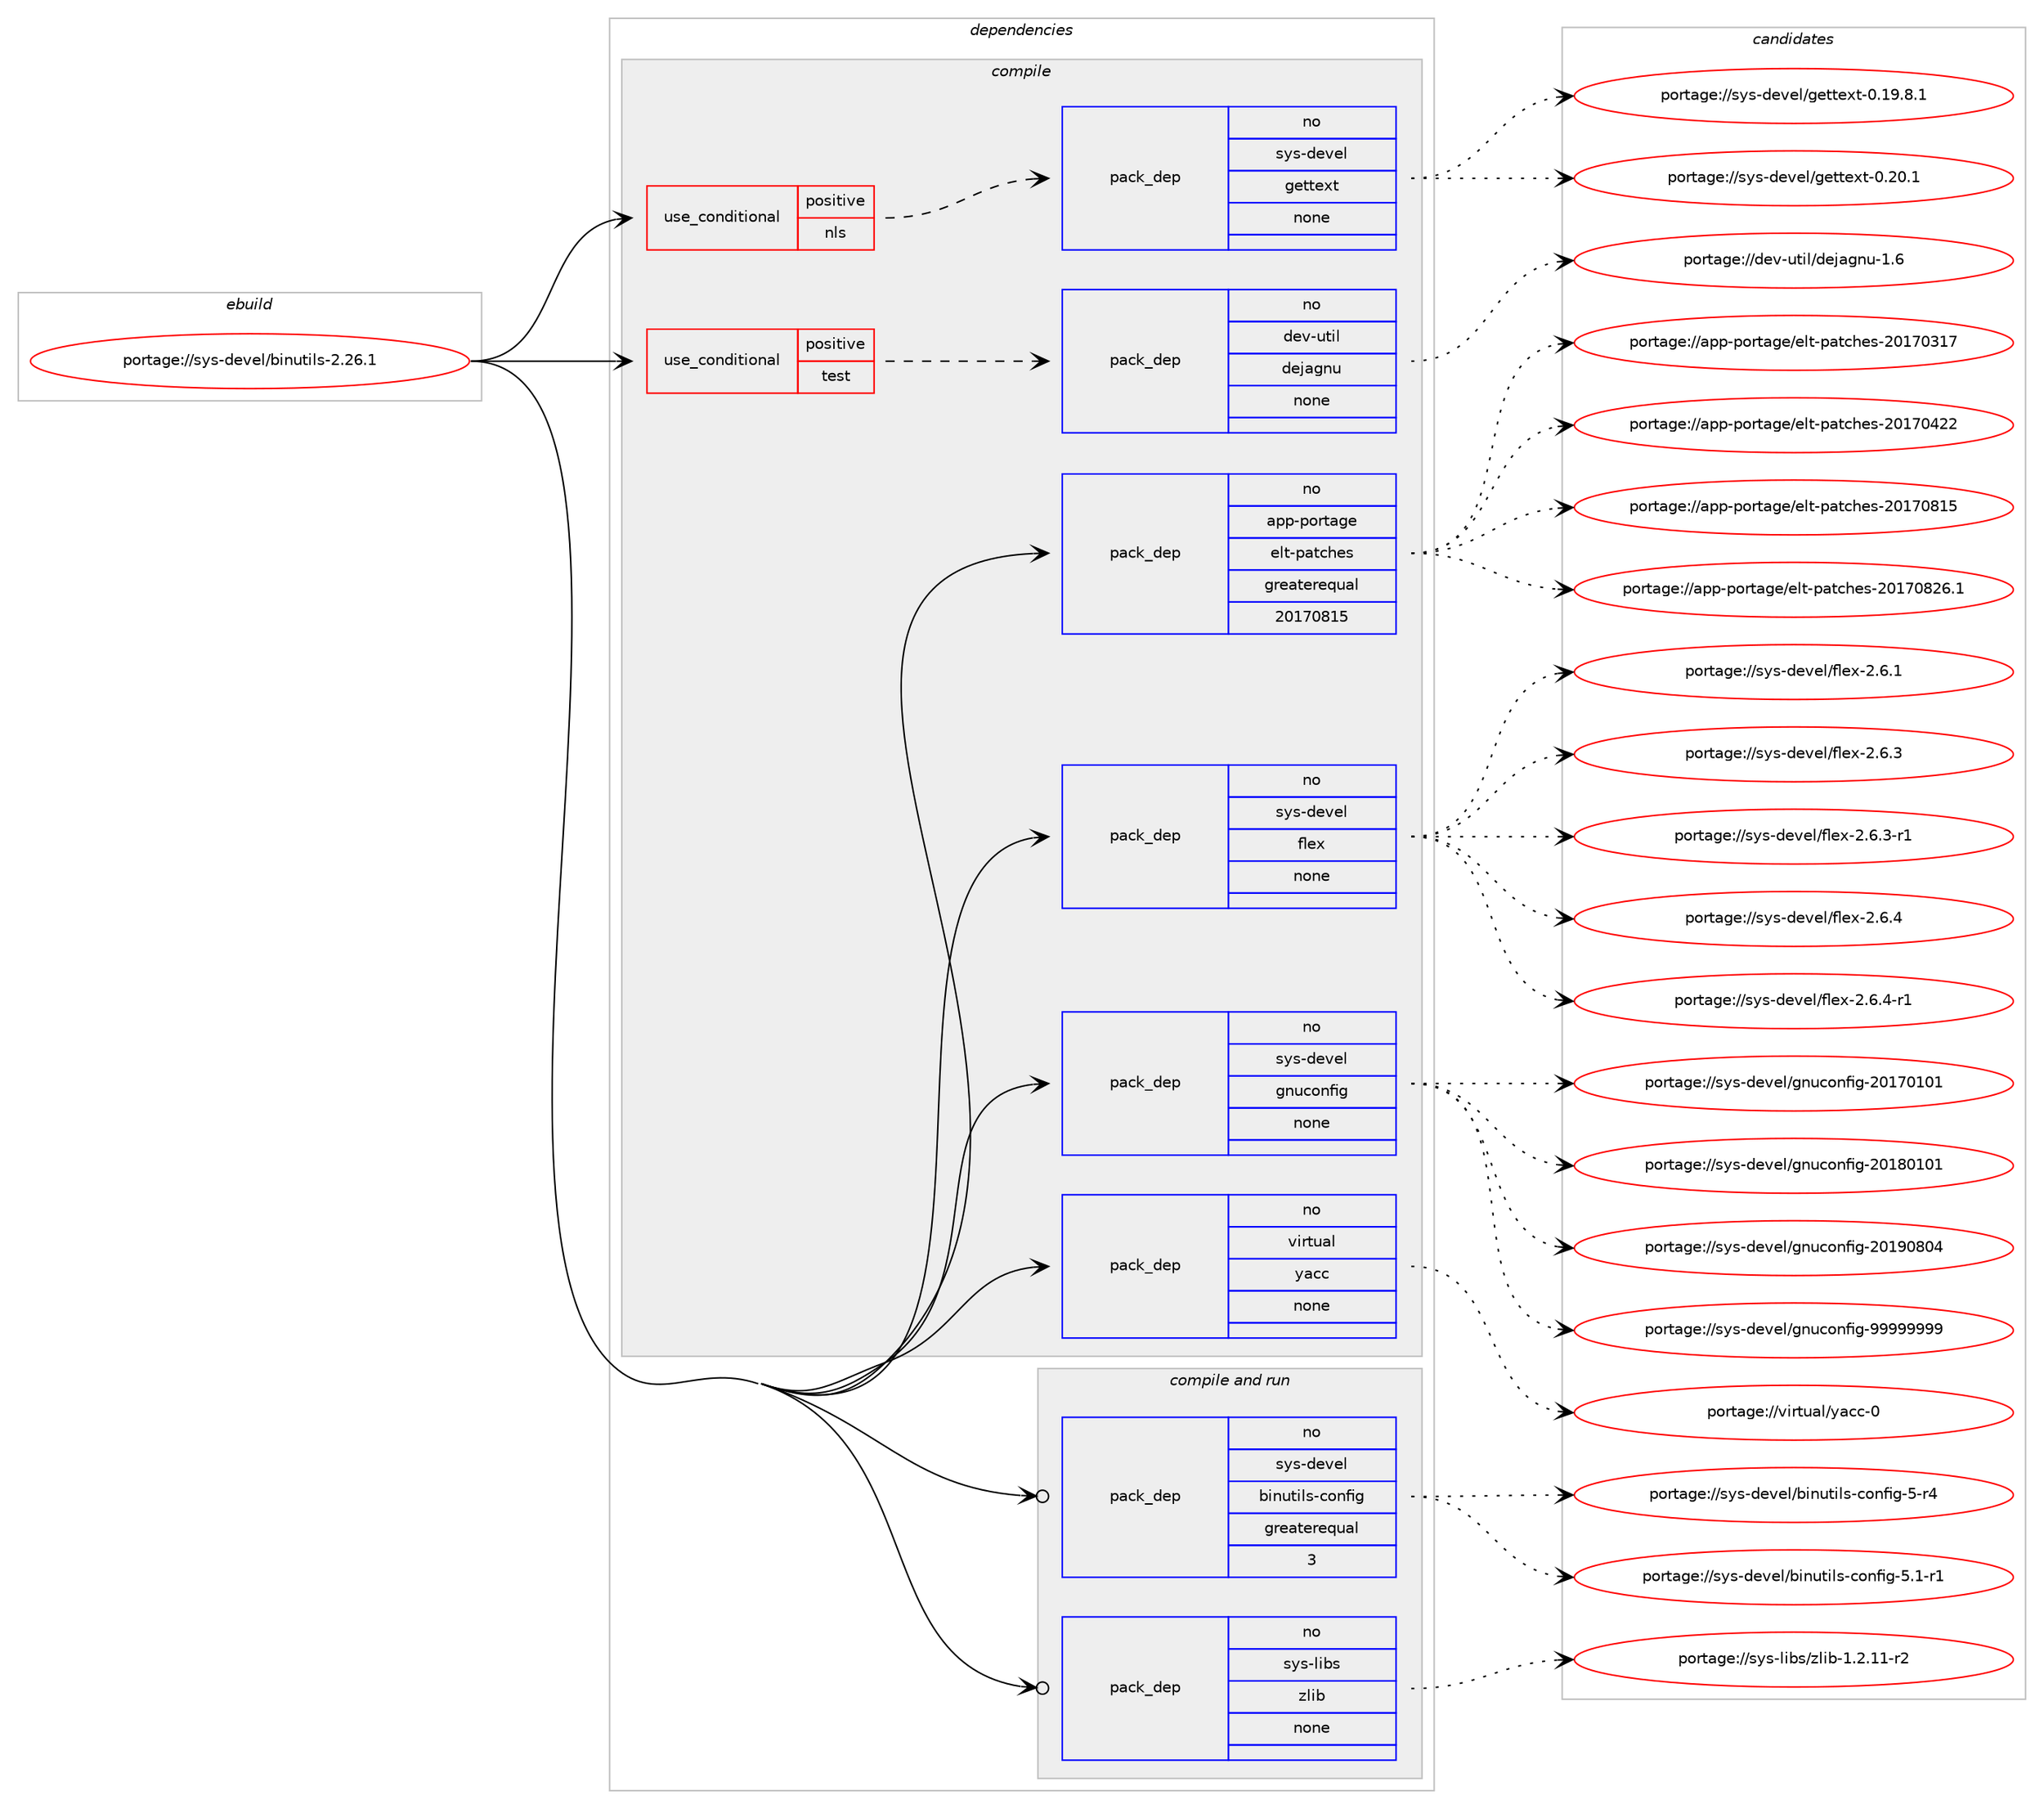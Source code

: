 digraph prolog {

# *************
# Graph options
# *************

newrank=true;
concentrate=true;
compound=true;
graph [rankdir=LR,fontname=Helvetica,fontsize=10,ranksep=1.5];#, ranksep=2.5, nodesep=0.2];
edge  [arrowhead=vee];
node  [fontname=Helvetica,fontsize=10];

# **********
# The ebuild
# **********

subgraph cluster_leftcol {
color=gray;
rank=same;
label=<<i>ebuild</i>>;
id [label="portage://sys-devel/binutils-2.26.1", color=red, width=4, href="../sys-devel/binutils-2.26.1.svg"];
}

# ****************
# The dependencies
# ****************

subgraph cluster_midcol {
color=gray;
label=<<i>dependencies</i>>;
subgraph cluster_compile {
fillcolor="#eeeeee";
style=filled;
label=<<i>compile</i>>;
subgraph cond102091 {
dependency421551 [label=<<TABLE BORDER="0" CELLBORDER="1" CELLSPACING="0" CELLPADDING="4"><TR><TD ROWSPAN="3" CELLPADDING="10">use_conditional</TD></TR><TR><TD>positive</TD></TR><TR><TD>nls</TD></TR></TABLE>>, shape=none, color=red];
subgraph pack312418 {
dependency421552 [label=<<TABLE BORDER="0" CELLBORDER="1" CELLSPACING="0" CELLPADDING="4" WIDTH="220"><TR><TD ROWSPAN="6" CELLPADDING="30">pack_dep</TD></TR><TR><TD WIDTH="110">no</TD></TR><TR><TD>sys-devel</TD></TR><TR><TD>gettext</TD></TR><TR><TD>none</TD></TR><TR><TD></TD></TR></TABLE>>, shape=none, color=blue];
}
dependency421551:e -> dependency421552:w [weight=20,style="dashed",arrowhead="vee"];
}
id:e -> dependency421551:w [weight=20,style="solid",arrowhead="vee"];
subgraph cond102092 {
dependency421553 [label=<<TABLE BORDER="0" CELLBORDER="1" CELLSPACING="0" CELLPADDING="4"><TR><TD ROWSPAN="3" CELLPADDING="10">use_conditional</TD></TR><TR><TD>positive</TD></TR><TR><TD>test</TD></TR></TABLE>>, shape=none, color=red];
subgraph pack312419 {
dependency421554 [label=<<TABLE BORDER="0" CELLBORDER="1" CELLSPACING="0" CELLPADDING="4" WIDTH="220"><TR><TD ROWSPAN="6" CELLPADDING="30">pack_dep</TD></TR><TR><TD WIDTH="110">no</TD></TR><TR><TD>dev-util</TD></TR><TR><TD>dejagnu</TD></TR><TR><TD>none</TD></TR><TR><TD></TD></TR></TABLE>>, shape=none, color=blue];
}
dependency421553:e -> dependency421554:w [weight=20,style="dashed",arrowhead="vee"];
}
id:e -> dependency421553:w [weight=20,style="solid",arrowhead="vee"];
subgraph pack312420 {
dependency421555 [label=<<TABLE BORDER="0" CELLBORDER="1" CELLSPACING="0" CELLPADDING="4" WIDTH="220"><TR><TD ROWSPAN="6" CELLPADDING="30">pack_dep</TD></TR><TR><TD WIDTH="110">no</TD></TR><TR><TD>app-portage</TD></TR><TR><TD>elt-patches</TD></TR><TR><TD>greaterequal</TD></TR><TR><TD>20170815</TD></TR></TABLE>>, shape=none, color=blue];
}
id:e -> dependency421555:w [weight=20,style="solid",arrowhead="vee"];
subgraph pack312421 {
dependency421556 [label=<<TABLE BORDER="0" CELLBORDER="1" CELLSPACING="0" CELLPADDING="4" WIDTH="220"><TR><TD ROWSPAN="6" CELLPADDING="30">pack_dep</TD></TR><TR><TD WIDTH="110">no</TD></TR><TR><TD>sys-devel</TD></TR><TR><TD>flex</TD></TR><TR><TD>none</TD></TR><TR><TD></TD></TR></TABLE>>, shape=none, color=blue];
}
id:e -> dependency421556:w [weight=20,style="solid",arrowhead="vee"];
subgraph pack312422 {
dependency421557 [label=<<TABLE BORDER="0" CELLBORDER="1" CELLSPACING="0" CELLPADDING="4" WIDTH="220"><TR><TD ROWSPAN="6" CELLPADDING="30">pack_dep</TD></TR><TR><TD WIDTH="110">no</TD></TR><TR><TD>sys-devel</TD></TR><TR><TD>gnuconfig</TD></TR><TR><TD>none</TD></TR><TR><TD></TD></TR></TABLE>>, shape=none, color=blue];
}
id:e -> dependency421557:w [weight=20,style="solid",arrowhead="vee"];
subgraph pack312423 {
dependency421558 [label=<<TABLE BORDER="0" CELLBORDER="1" CELLSPACING="0" CELLPADDING="4" WIDTH="220"><TR><TD ROWSPAN="6" CELLPADDING="30">pack_dep</TD></TR><TR><TD WIDTH="110">no</TD></TR><TR><TD>virtual</TD></TR><TR><TD>yacc</TD></TR><TR><TD>none</TD></TR><TR><TD></TD></TR></TABLE>>, shape=none, color=blue];
}
id:e -> dependency421558:w [weight=20,style="solid",arrowhead="vee"];
}
subgraph cluster_compileandrun {
fillcolor="#eeeeee";
style=filled;
label=<<i>compile and run</i>>;
subgraph pack312424 {
dependency421559 [label=<<TABLE BORDER="0" CELLBORDER="1" CELLSPACING="0" CELLPADDING="4" WIDTH="220"><TR><TD ROWSPAN="6" CELLPADDING="30">pack_dep</TD></TR><TR><TD WIDTH="110">no</TD></TR><TR><TD>sys-devel</TD></TR><TR><TD>binutils-config</TD></TR><TR><TD>greaterequal</TD></TR><TR><TD>3</TD></TR></TABLE>>, shape=none, color=blue];
}
id:e -> dependency421559:w [weight=20,style="solid",arrowhead="odotvee"];
subgraph pack312425 {
dependency421560 [label=<<TABLE BORDER="0" CELLBORDER="1" CELLSPACING="0" CELLPADDING="4" WIDTH="220"><TR><TD ROWSPAN="6" CELLPADDING="30">pack_dep</TD></TR><TR><TD WIDTH="110">no</TD></TR><TR><TD>sys-libs</TD></TR><TR><TD>zlib</TD></TR><TR><TD>none</TD></TR><TR><TD></TD></TR></TABLE>>, shape=none, color=blue];
}
id:e -> dependency421560:w [weight=20,style="solid",arrowhead="odotvee"];
}
subgraph cluster_run {
fillcolor="#eeeeee";
style=filled;
label=<<i>run</i>>;
}
}

# **************
# The candidates
# **************

subgraph cluster_choices {
rank=same;
color=gray;
label=<<i>candidates</i>>;

subgraph choice312418 {
color=black;
nodesep=1;
choiceportage1151211154510010111810110847103101116116101120116454846495746564649 [label="portage://sys-devel/gettext-0.19.8.1", color=red, width=4,href="../sys-devel/gettext-0.19.8.1.svg"];
choiceportage115121115451001011181011084710310111611610112011645484650484649 [label="portage://sys-devel/gettext-0.20.1", color=red, width=4,href="../sys-devel/gettext-0.20.1.svg"];
dependency421552:e -> choiceportage1151211154510010111810110847103101116116101120116454846495746564649:w [style=dotted,weight="100"];
dependency421552:e -> choiceportage115121115451001011181011084710310111611610112011645484650484649:w [style=dotted,weight="100"];
}
subgraph choice312419 {
color=black;
nodesep=1;
choiceportage10010111845117116105108471001011069710311011745494654 [label="portage://dev-util/dejagnu-1.6", color=red, width=4,href="../dev-util/dejagnu-1.6.svg"];
dependency421554:e -> choiceportage10010111845117116105108471001011069710311011745494654:w [style=dotted,weight="100"];
}
subgraph choice312420 {
color=black;
nodesep=1;
choiceportage97112112451121111141169710310147101108116451129711699104101115455048495548514955 [label="portage://app-portage/elt-patches-20170317", color=red, width=4,href="../app-portage/elt-patches-20170317.svg"];
choiceportage97112112451121111141169710310147101108116451129711699104101115455048495548525050 [label="portage://app-portage/elt-patches-20170422", color=red, width=4,href="../app-portage/elt-patches-20170422.svg"];
choiceportage97112112451121111141169710310147101108116451129711699104101115455048495548564953 [label="portage://app-portage/elt-patches-20170815", color=red, width=4,href="../app-portage/elt-patches-20170815.svg"];
choiceportage971121124511211111411697103101471011081164511297116991041011154550484955485650544649 [label="portage://app-portage/elt-patches-20170826.1", color=red, width=4,href="../app-portage/elt-patches-20170826.1.svg"];
dependency421555:e -> choiceportage97112112451121111141169710310147101108116451129711699104101115455048495548514955:w [style=dotted,weight="100"];
dependency421555:e -> choiceportage97112112451121111141169710310147101108116451129711699104101115455048495548525050:w [style=dotted,weight="100"];
dependency421555:e -> choiceportage97112112451121111141169710310147101108116451129711699104101115455048495548564953:w [style=dotted,weight="100"];
dependency421555:e -> choiceportage971121124511211111411697103101471011081164511297116991041011154550484955485650544649:w [style=dotted,weight="100"];
}
subgraph choice312421 {
color=black;
nodesep=1;
choiceportage1151211154510010111810110847102108101120455046544649 [label="portage://sys-devel/flex-2.6.1", color=red, width=4,href="../sys-devel/flex-2.6.1.svg"];
choiceportage1151211154510010111810110847102108101120455046544651 [label="portage://sys-devel/flex-2.6.3", color=red, width=4,href="../sys-devel/flex-2.6.3.svg"];
choiceportage11512111545100101118101108471021081011204550465446514511449 [label="portage://sys-devel/flex-2.6.3-r1", color=red, width=4,href="../sys-devel/flex-2.6.3-r1.svg"];
choiceportage1151211154510010111810110847102108101120455046544652 [label="portage://sys-devel/flex-2.6.4", color=red, width=4,href="../sys-devel/flex-2.6.4.svg"];
choiceportage11512111545100101118101108471021081011204550465446524511449 [label="portage://sys-devel/flex-2.6.4-r1", color=red, width=4,href="../sys-devel/flex-2.6.4-r1.svg"];
dependency421556:e -> choiceportage1151211154510010111810110847102108101120455046544649:w [style=dotted,weight="100"];
dependency421556:e -> choiceportage1151211154510010111810110847102108101120455046544651:w [style=dotted,weight="100"];
dependency421556:e -> choiceportage11512111545100101118101108471021081011204550465446514511449:w [style=dotted,weight="100"];
dependency421556:e -> choiceportage1151211154510010111810110847102108101120455046544652:w [style=dotted,weight="100"];
dependency421556:e -> choiceportage11512111545100101118101108471021081011204550465446524511449:w [style=dotted,weight="100"];
}
subgraph choice312422 {
color=black;
nodesep=1;
choiceportage115121115451001011181011084710311011799111110102105103455048495548494849 [label="portage://sys-devel/gnuconfig-20170101", color=red, width=4,href="../sys-devel/gnuconfig-20170101.svg"];
choiceportage115121115451001011181011084710311011799111110102105103455048495648494849 [label="portage://sys-devel/gnuconfig-20180101", color=red, width=4,href="../sys-devel/gnuconfig-20180101.svg"];
choiceportage115121115451001011181011084710311011799111110102105103455048495748564852 [label="portage://sys-devel/gnuconfig-20190804", color=red, width=4,href="../sys-devel/gnuconfig-20190804.svg"];
choiceportage115121115451001011181011084710311011799111110102105103455757575757575757 [label="portage://sys-devel/gnuconfig-99999999", color=red, width=4,href="../sys-devel/gnuconfig-99999999.svg"];
dependency421557:e -> choiceportage115121115451001011181011084710311011799111110102105103455048495548494849:w [style=dotted,weight="100"];
dependency421557:e -> choiceportage115121115451001011181011084710311011799111110102105103455048495648494849:w [style=dotted,weight="100"];
dependency421557:e -> choiceportage115121115451001011181011084710311011799111110102105103455048495748564852:w [style=dotted,weight="100"];
dependency421557:e -> choiceportage115121115451001011181011084710311011799111110102105103455757575757575757:w [style=dotted,weight="100"];
}
subgraph choice312423 {
color=black;
nodesep=1;
choiceportage11810511411611797108471219799994548 [label="portage://virtual/yacc-0", color=red, width=4,href="../virtual/yacc-0.svg"];
dependency421558:e -> choiceportage11810511411611797108471219799994548:w [style=dotted,weight="100"];
}
subgraph choice312424 {
color=black;
nodesep=1;
choiceportage115121115451001011181011084798105110117116105108115459911111010210510345534511452 [label="portage://sys-devel/binutils-config-5-r4", color=red, width=4,href="../sys-devel/binutils-config-5-r4.svg"];
choiceportage1151211154510010111810110847981051101171161051081154599111110102105103455346494511449 [label="portage://sys-devel/binutils-config-5.1-r1", color=red, width=4,href="../sys-devel/binutils-config-5.1-r1.svg"];
dependency421559:e -> choiceportage115121115451001011181011084798105110117116105108115459911111010210510345534511452:w [style=dotted,weight="100"];
dependency421559:e -> choiceportage1151211154510010111810110847981051101171161051081154599111110102105103455346494511449:w [style=dotted,weight="100"];
}
subgraph choice312425 {
color=black;
nodesep=1;
choiceportage11512111545108105981154712210810598454946504649494511450 [label="portage://sys-libs/zlib-1.2.11-r2", color=red, width=4,href="../sys-libs/zlib-1.2.11-r2.svg"];
dependency421560:e -> choiceportage11512111545108105981154712210810598454946504649494511450:w [style=dotted,weight="100"];
}
}

}
